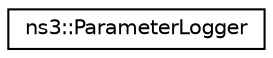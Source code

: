 digraph "Graphical Class Hierarchy"
{
 // LATEX_PDF_SIZE
  edge [fontname="Helvetica",fontsize="10",labelfontname="Helvetica",labelfontsize="10"];
  node [fontname="Helvetica",fontsize="10",shape=record];
  rankdir="LR";
  Node0 [label="ns3::ParameterLogger",height=0.2,width=0.4,color="black", fillcolor="white", style="filled",URL="$classns3_1_1_parameter_logger.html",tooltip="Insert , when streaming function arguments."];
}

